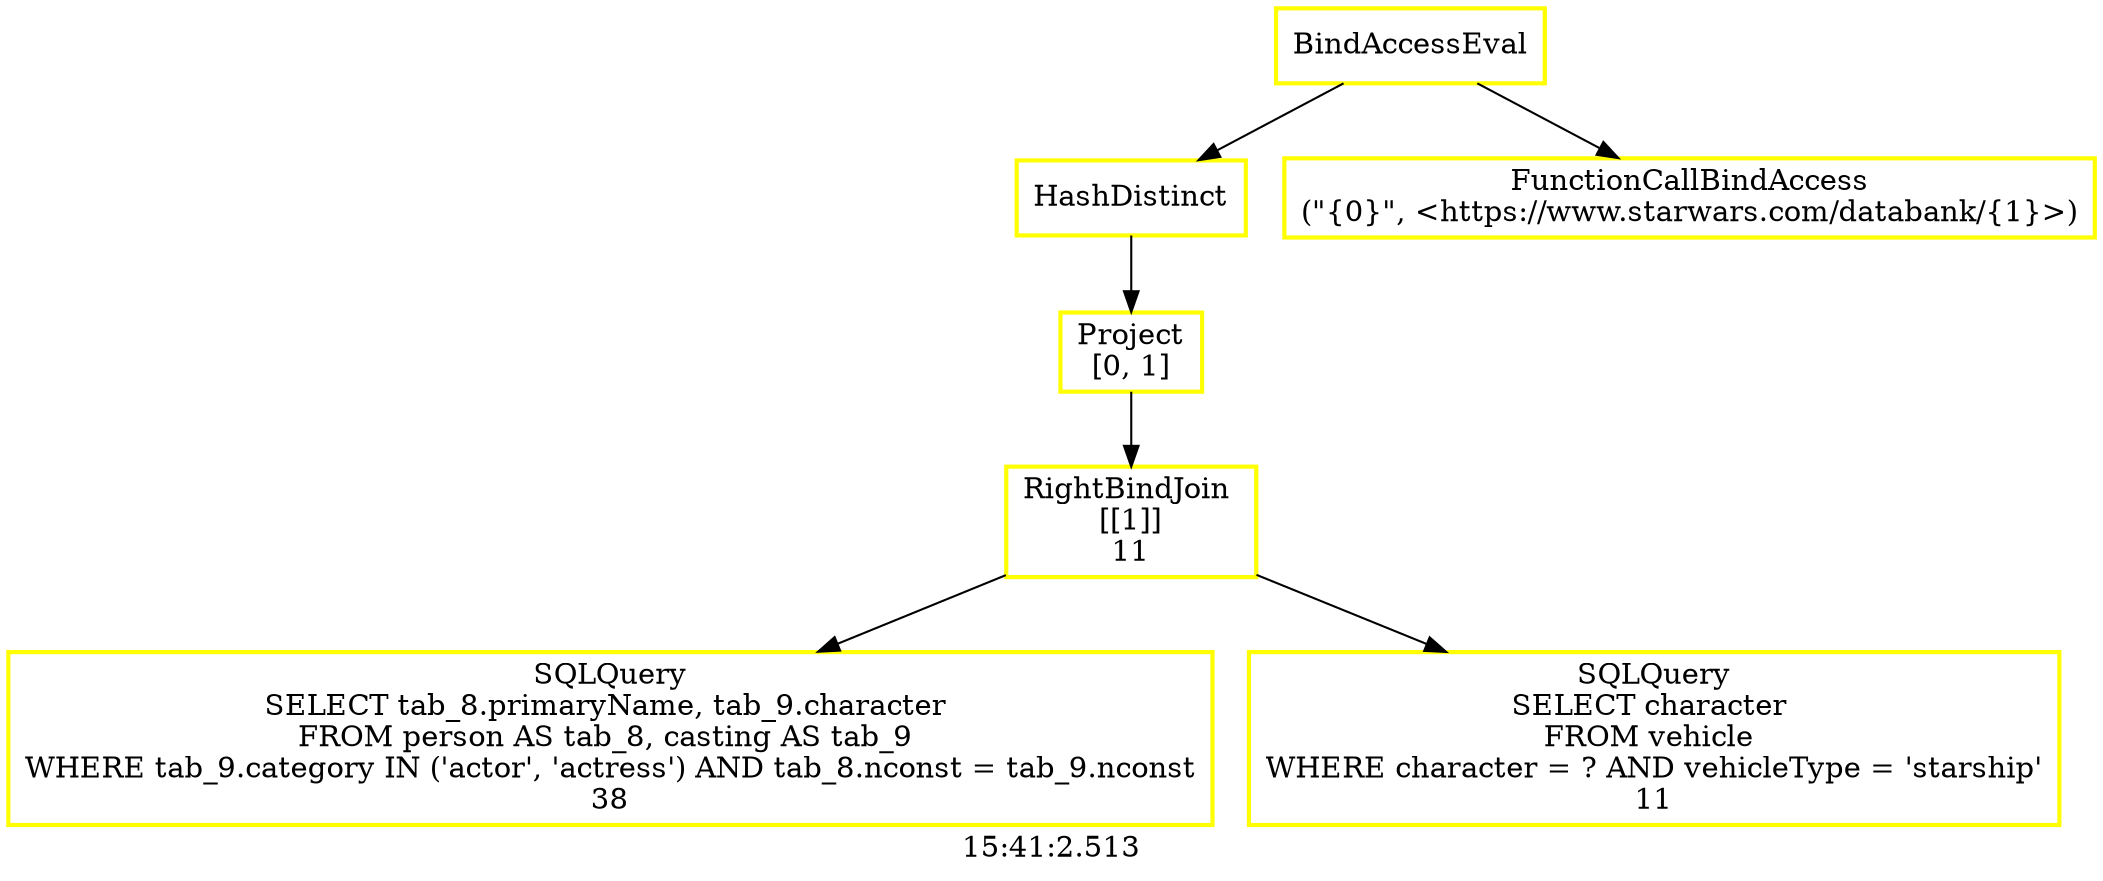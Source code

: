 digraph  g{ graph[label = "15:41:2.513"]
node [shape=rectangle, color=black, fontcolor=black, style=bold] edge [color=black] 0 [label="BindAccessEval", color = yellow] ; 
1 [label="HashDistinct", color = yellow] ; 
0 -> 1 ; 
2 [label="Project
[0, 1]", color = yellow] ; 
1 -> 2 ; 
3 [label="RightBindJoin 
[[1]]
11", color = yellow] ; 
2 -> 3 ; 
4 [label="SQLQuery
SELECT tab_8.primaryName, tab_9.character 
FROM person AS tab_8, casting AS tab_9 
WHERE tab_9.category IN ('actor', 'actress') AND tab_8.nconst = tab_9.nconst
38", color = yellow] ; 
3 -> 4 ; 
5 [label="SQLQuery
SELECT character 
FROM vehicle 
WHERE character = ? AND vehicleType = 'starship'
11", color = yellow] ; 
3 -> 5 ; 
6 [label="FunctionCallBindAccess
(\"{0}\", <https://www.starwars.com/databank/{1}>)", color = yellow] ; 
0 -> 6 ; 
}

